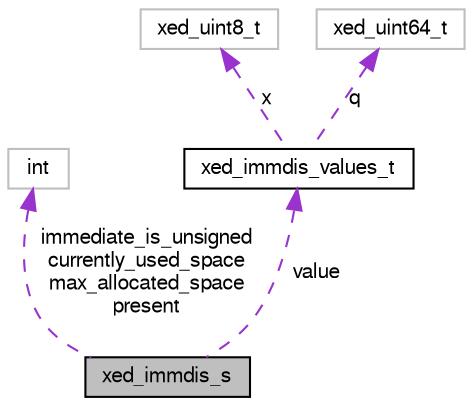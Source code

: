 digraph G
{
  bgcolor="transparent";
  edge [fontname="FreeSans",fontsize="10",labelfontname="FreeSans",labelfontsize="10"];
  node [fontname="FreeSans",fontsize="10",shape=record];
  Node1 [label="xed_immdis_s",height=0.2,width=0.4,color="black", fillcolor="grey75", style="filled" fontcolor="black"];
  Node2 -> Node1 [dir=back,color="darkorchid3",fontsize="10",style="dashed",label="immediate_is_unsigned\ncurrently_used_space\nmax_allocated_space\npresent",fontname="FreeSans"];
  Node2 [label="int",height=0.2,width=0.4,color="grey75"];
  Node3 -> Node1 [dir=back,color="darkorchid3",fontsize="10",style="dashed",label="value",fontname="FreeSans"];
  Node3 [label="xed_immdis_values_t",height=0.2,width=0.4,color="black",URL="$unionxed__immdis__values__t.html"];
  Node4 -> Node3 [dir=back,color="darkorchid3",fontsize="10",style="dashed",label="x",fontname="FreeSans"];
  Node4 [label="xed_uint8_t",height=0.2,width=0.4,color="grey75"];
  Node5 -> Node3 [dir=back,color="darkorchid3",fontsize="10",style="dashed",label="q",fontname="FreeSans"];
  Node5 [label="xed_uint64_t",height=0.2,width=0.4,color="grey75"];
}

